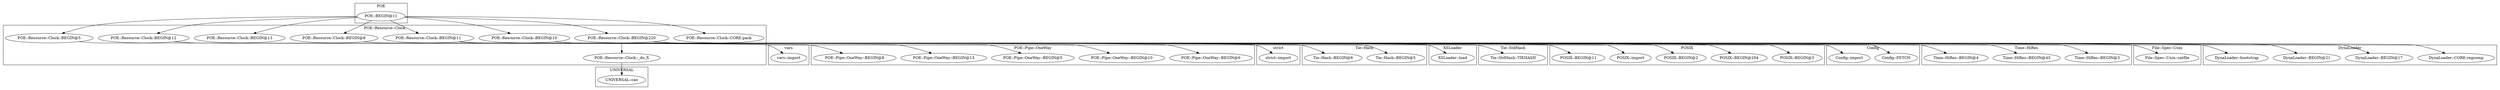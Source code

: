 digraph {
graph [overlap=false]
subgraph cluster_POE_Resource_Clock {
	label="POE::Resource::Clock";
	"POE::Resource::Clock::CORE:pack";
	"POE::Resource::Clock::BEGIN@5";
	"POE::Resource::Clock::_do_X";
	"POE::Resource::Clock::BEGIN@12";
	"POE::Resource::Clock::BEGIN@8";
	"POE::Resource::Clock::BEGIN@11";
	"POE::Resource::Clock::BEGIN@13";
	"POE::Resource::Clock::BEGIN@10";
	"POE::Resource::Clock::BEGIN@220";
}
subgraph cluster_Time_HiRes {
	label="Time::HiRes";
	"Time::HiRes::BEGIN@3";
	"Time::HiRes::BEGIN@43";
	"Time::HiRes::BEGIN@4";
}
subgraph cluster_Tie_Hash {
	label="Tie::Hash";
	"Tie::Hash::BEGIN@5";
	"Tie::Hash::BEGIN@6";
}
subgraph cluster_File_Spec_Unix {
	label="File::Spec::Unix";
	"File::Spec::Unix::catfile";
}
subgraph cluster_strict {
	label="strict";
	"strict::import";
}
subgraph cluster_Config {
	label="Config";
	"Config::FETCH";
	"Config::import";
}
subgraph cluster_XSLoader {
	label="XSLoader";
	"XSLoader::load";
}
subgraph cluster_UNIVERSAL {
	label="UNIVERSAL";
	"UNIVERSAL::can";
}
subgraph cluster_vars {
	label="vars";
	"vars::import";
}
subgraph cluster_Tie_StdHash {
	label="Tie::StdHash";
	"Tie::StdHash::TIEHASH";
}
subgraph cluster_DynaLoader {
	label="DynaLoader";
	"DynaLoader::BEGIN@21";
	"DynaLoader::bootstrap";
	"DynaLoader::CORE:regcomp";
	"DynaLoader::BEGIN@17";
}
subgraph cluster_POSIX {
	label="POSIX";
	"POSIX::BEGIN@11";
	"POSIX::BEGIN@3";
	"POSIX::BEGIN@204";
	"POSIX::BEGIN@2";
	"POSIX::import";
}
subgraph cluster_POE_Pipe_OneWay {
	label="POE::Pipe::OneWay";
	"POE::Pipe::OneWay::BEGIN@8";
	"POE::Pipe::OneWay::BEGIN@6";
	"POE::Pipe::OneWay::BEGIN@10";
	"POE::Pipe::OneWay::BEGIN@5";
	"POE::Pipe::OneWay::BEGIN@13";
}
subgraph cluster_POE {
	label="POE";
	"POE::BEGIN@11";
}
"POE::Resource::Clock::BEGIN@11" -> "POSIX::BEGIN@2";
"POE::Resource::Clock::BEGIN@11" -> "Tie::StdHash::TIEHASH";
"POE::BEGIN@11" -> "POE::Resource::Clock::BEGIN@12";
"POE::BEGIN@11" -> "POE::Resource::Clock::BEGIN@220";
"POE::Resource::Clock::BEGIN@10" -> "Config::import";
"POE::Resource::Clock::BEGIN@11" -> "POSIX::import";
"POE::BEGIN@11" -> "POE::Resource::Clock::BEGIN@5";
"POE::Resource::Clock::BEGIN@11" -> "POSIX::BEGIN@3";
"POE::Resource::Clock::BEGIN@12" -> "POE::Pipe::OneWay::BEGIN@5";
"POE::BEGIN@11" -> "POE::Resource::Clock::BEGIN@8";
"POE::Resource::Clock::BEGIN@220" -> "Config::FETCH";
"POE::Resource::Clock::BEGIN@220" -> "Time::HiRes::BEGIN@4";
"POE::Resource::Clock::BEGIN@8" -> "strict::import";
"POE::Resource::Clock::BEGIN@12" -> "POE::Pipe::OneWay::BEGIN@13";
"POE::Resource::Clock::BEGIN@12" -> "POE::Pipe::OneWay::BEGIN@8";
"POE::Resource::Clock::BEGIN@220" -> "DynaLoader::BEGIN@17";
"POE::Resource::Clock::BEGIN@5" -> "vars::import";
"POE::Resource::Clock::BEGIN@220" -> "Time::HiRes::BEGIN@43";
"POE::Resource::Clock::BEGIN@12" -> "POE::Pipe::OneWay::BEGIN@10";
"POE::Resource::Clock::BEGIN@220" -> "DynaLoader::CORE:regcomp";
"POE::Resource::Clock::BEGIN@11" -> "Tie::Hash::BEGIN@6";
"POE::Resource::Clock::BEGIN@220" -> "File::Spec::Unix::catfile";
"POE::Resource::Clock::BEGIN@12" -> "POE::Pipe::OneWay::BEGIN@6";
"POE::Resource::Clock::BEGIN@220" -> "DynaLoader::BEGIN@21";
"POE::Resource::Clock::BEGIN@11" -> "POSIX::BEGIN@204";
"POE::Resource::Clock::BEGIN@11" -> "XSLoader::load";
"POE::Resource::Clock::BEGIN@11" -> "POSIX::BEGIN@11";
"POE::Resource::Clock::BEGIN@220" -> "Time::HiRes::BEGIN@3";
"POE::Resource::Clock::BEGIN@220" -> "POE::Resource::Clock::_do_X";
"POE::BEGIN@11" -> "POE::Resource::Clock::CORE:pack";
"POE::Resource::Clock::_do_X" -> "UNIVERSAL::can";
"POE::Resource::Clock::BEGIN@220" -> "DynaLoader::bootstrap";
"POE::BEGIN@11" -> "POE::Resource::Clock::BEGIN@13";
"POE::BEGIN@11" -> "POE::Resource::Clock::BEGIN@10";
"POE::Resource::Clock::BEGIN@11" -> "Tie::Hash::BEGIN@5";
"POE::BEGIN@11" -> "POE::Resource::Clock::BEGIN@11";
}
